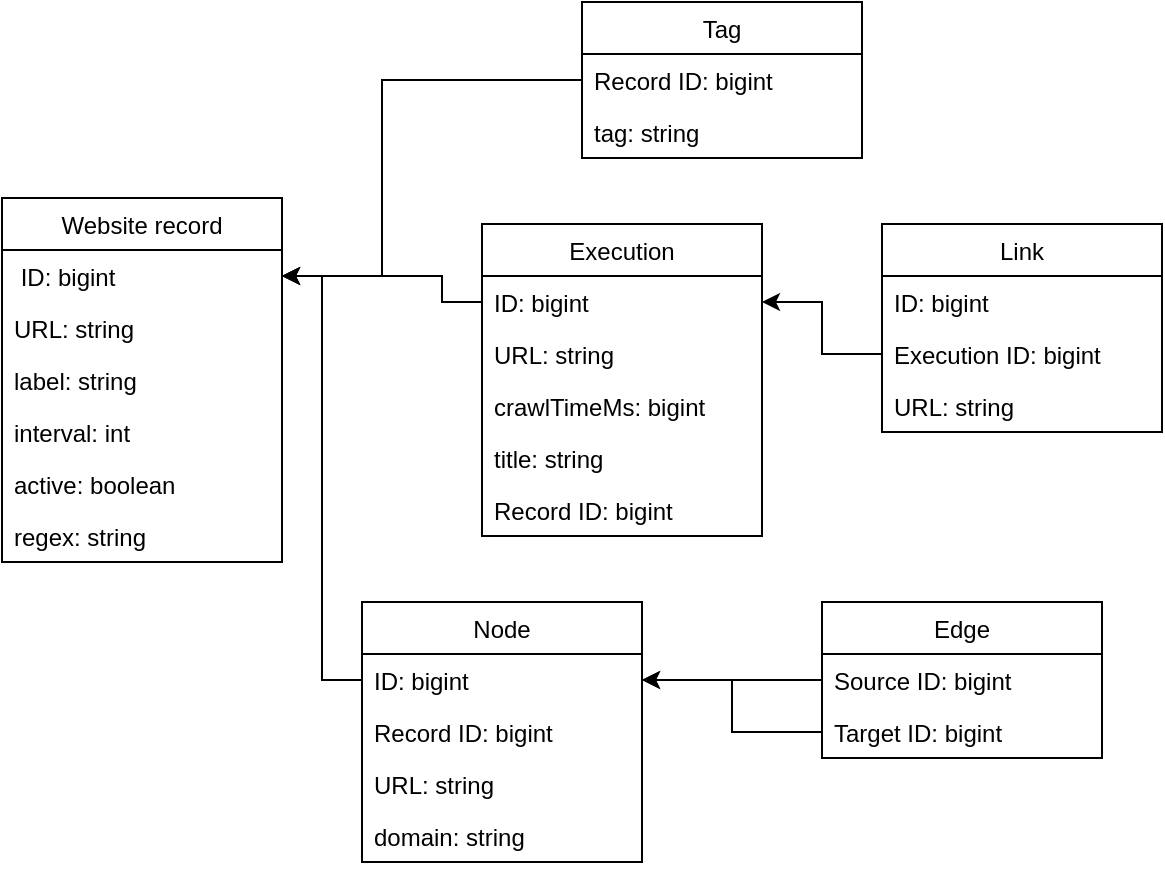 <mxfile version="17.4.4" type="google"><diagram id="Yvfa2zAL2_4brlJyj73U" name="Page-1"><mxGraphModel grid="1" page="1" gridSize="10" guides="1" tooltips="1" connect="1" arrows="1" fold="1" pageScale="1" pageWidth="850" pageHeight="1100" math="0" shadow="0"><root><mxCell id="0"/><mxCell id="1" parent="0"/><mxCell id="4R3SbPQYTb408F0dszC--1" value="Website record" style="swimlane;fontStyle=0;childLayout=stackLayout;horizontal=1;startSize=26;fillColor=none;horizontalStack=0;resizeParent=1;resizeParentMax=0;resizeLast=0;collapsible=1;marginBottom=0;" vertex="1" parent="1"><mxGeometry x="30" y="308" width="140" height="182" as="geometry"/></mxCell><mxCell id="4R3SbPQYTb408F0dszC--2" value=" ID: bigint" style="text;strokeColor=none;fillColor=none;align=left;verticalAlign=top;spacingLeft=4;spacingRight=4;overflow=hidden;rotatable=0;points=[[0,0.5],[1,0.5]];portConstraint=eastwest;" vertex="1" parent="4R3SbPQYTb408F0dszC--1"><mxGeometry y="26" width="140" height="26" as="geometry"/></mxCell><mxCell id="4R3SbPQYTb408F0dszC--3" value="URL: string" style="text;strokeColor=none;fillColor=none;align=left;verticalAlign=top;spacingLeft=4;spacingRight=4;overflow=hidden;rotatable=0;points=[[0,0.5],[1,0.5]];portConstraint=eastwest;" vertex="1" parent="4R3SbPQYTb408F0dszC--1"><mxGeometry y="52" width="140" height="26" as="geometry"/></mxCell><mxCell id="4R3SbPQYTb408F0dszC--5" value="label: string" style="text;strokeColor=none;fillColor=none;align=left;verticalAlign=top;spacingLeft=4;spacingRight=4;overflow=hidden;rotatable=0;points=[[0,0.5],[1,0.5]];portConstraint=eastwest;" vertex="1" parent="4R3SbPQYTb408F0dszC--1"><mxGeometry y="78" width="140" height="26" as="geometry"/></mxCell><mxCell id="4R3SbPQYTb408F0dszC--4" value="interval: int" style="text;strokeColor=none;fillColor=none;align=left;verticalAlign=top;spacingLeft=4;spacingRight=4;overflow=hidden;rotatable=0;points=[[0,0.5],[1,0.5]];portConstraint=eastwest;" vertex="1" parent="4R3SbPQYTb408F0dszC--1"><mxGeometry y="104" width="140" height="26" as="geometry"/></mxCell><mxCell id="4R3SbPQYTb408F0dszC--6" value="active: boolean" style="text;strokeColor=none;fillColor=none;align=left;verticalAlign=top;spacingLeft=4;spacingRight=4;overflow=hidden;rotatable=0;points=[[0,0.5],[1,0.5]];portConstraint=eastwest;" vertex="1" parent="4R3SbPQYTb408F0dszC--1"><mxGeometry y="130" width="140" height="26" as="geometry"/></mxCell><mxCell id="4R3SbPQYTb408F0dszC--7" value="regex: string" style="text;strokeColor=none;fillColor=none;align=left;verticalAlign=top;spacingLeft=4;spacingRight=4;overflow=hidden;rotatable=0;points=[[0,0.5],[1,0.5]];portConstraint=eastwest;" vertex="1" parent="4R3SbPQYTb408F0dszC--1"><mxGeometry y="156" width="140" height="26" as="geometry"/></mxCell><mxCell id="4R3SbPQYTb408F0dszC--8" value="Execution" style="swimlane;fontStyle=0;childLayout=stackLayout;horizontal=1;startSize=26;fillColor=none;horizontalStack=0;resizeParent=1;resizeParentMax=0;resizeLast=0;collapsible=1;marginBottom=0;" vertex="1" parent="1"><mxGeometry x="270" y="321" width="140" height="156" as="geometry"/></mxCell><mxCell id="4R3SbPQYTb408F0dszC--9" value="ID: bigint" style="text;strokeColor=none;fillColor=none;align=left;verticalAlign=top;spacingLeft=4;spacingRight=4;overflow=hidden;rotatable=0;points=[[0,0.5],[1,0.5]];portConstraint=eastwest;" vertex="1" parent="4R3SbPQYTb408F0dszC--8"><mxGeometry y="26" width="140" height="26" as="geometry"/></mxCell><mxCell id="4R3SbPQYTb408F0dszC--10" value="URL: string" style="text;strokeColor=none;fillColor=none;align=left;verticalAlign=top;spacingLeft=4;spacingRight=4;overflow=hidden;rotatable=0;points=[[0,0.5],[1,0.5]];portConstraint=eastwest;" vertex="1" parent="4R3SbPQYTb408F0dszC--8"><mxGeometry y="52" width="140" height="26" as="geometry"/></mxCell><mxCell id="4R3SbPQYTb408F0dszC--11" value="crawlTimeMs: bigint" style="text;strokeColor=none;fillColor=none;align=left;verticalAlign=top;spacingLeft=4;spacingRight=4;overflow=hidden;rotatable=0;points=[[0,0.5],[1,0.5]];portConstraint=eastwest;" vertex="1" parent="4R3SbPQYTb408F0dszC--8"><mxGeometry y="78" width="140" height="26" as="geometry"/></mxCell><mxCell id="4R3SbPQYTb408F0dszC--17" value="title: string" style="text;strokeColor=none;fillColor=none;align=left;verticalAlign=top;spacingLeft=4;spacingRight=4;overflow=hidden;rotatable=0;points=[[0,0.5],[1,0.5]];portConstraint=eastwest;" vertex="1" parent="4R3SbPQYTb408F0dszC--8"><mxGeometry y="104" width="140" height="26" as="geometry"/></mxCell><mxCell id="4R3SbPQYTb408F0dszC--18" value="Record ID: bigint" style="text;strokeColor=none;fillColor=none;align=left;verticalAlign=top;spacingLeft=4;spacingRight=4;overflow=hidden;rotatable=0;points=[[0,0.5],[1,0.5]];portConstraint=eastwest;" vertex="1" parent="4R3SbPQYTb408F0dszC--8"><mxGeometry y="130" width="140" height="26" as="geometry"/></mxCell><mxCell id="4R3SbPQYTb408F0dszC--12" value="Tag" style="swimlane;fontStyle=0;childLayout=stackLayout;horizontal=1;startSize=26;fillColor=none;horizontalStack=0;resizeParent=1;resizeParentMax=0;resizeLast=0;collapsible=1;marginBottom=0;" vertex="1" parent="1"><mxGeometry x="320" y="210" width="140" height="78" as="geometry"/></mxCell><mxCell id="4R3SbPQYTb408F0dszC--13" value="Record ID: bigint" style="text;strokeColor=none;fillColor=none;align=left;verticalAlign=top;spacingLeft=4;spacingRight=4;overflow=hidden;rotatable=0;points=[[0,0.5],[1,0.5]];portConstraint=eastwest;" vertex="1" parent="4R3SbPQYTb408F0dszC--12"><mxGeometry y="26" width="140" height="26" as="geometry"/></mxCell><mxCell id="4R3SbPQYTb408F0dszC--14" value="tag: string" style="text;strokeColor=none;fillColor=none;align=left;verticalAlign=top;spacingLeft=4;spacingRight=4;overflow=hidden;rotatable=0;points=[[0,0.5],[1,0.5]];portConstraint=eastwest;" vertex="1" parent="4R3SbPQYTb408F0dszC--12"><mxGeometry y="52" width="140" height="26" as="geometry"/></mxCell><mxCell id="4R3SbPQYTb408F0dszC--20" style="edgeStyle=orthogonalEdgeStyle;rounded=0;orthogonalLoop=1;jettySize=auto;html=1;exitX=0;exitY=0.5;exitDx=0;exitDy=0;entryX=1;entryY=0.5;entryDx=0;entryDy=0;" edge="1" parent="1" source="4R3SbPQYTb408F0dszC--18" target="4R3SbPQYTb408F0dszC--2"><mxGeometry relative="1" as="geometry"><Array as="points"><mxPoint x="270" y="360"/><mxPoint x="250" y="360"/><mxPoint x="250" y="347"/></Array></mxGeometry></mxCell><mxCell id="4R3SbPQYTb408F0dszC--21" value="Link" style="swimlane;fontStyle=0;childLayout=stackLayout;horizontal=1;startSize=26;fillColor=none;horizontalStack=0;resizeParent=1;resizeParentMax=0;resizeLast=0;collapsible=1;marginBottom=0;" vertex="1" parent="1"><mxGeometry x="470" y="321" width="140" height="104" as="geometry"/></mxCell><mxCell id="4R3SbPQYTb408F0dszC--22" value="ID: bigint" style="text;strokeColor=none;fillColor=none;align=left;verticalAlign=top;spacingLeft=4;spacingRight=4;overflow=hidden;rotatable=0;points=[[0,0.5],[1,0.5]];portConstraint=eastwest;" vertex="1" parent="4R3SbPQYTb408F0dszC--21"><mxGeometry y="26" width="140" height="26" as="geometry"/></mxCell><mxCell id="4R3SbPQYTb408F0dszC--23" value="Execution ID: bigint" style="text;strokeColor=none;fillColor=none;align=left;verticalAlign=top;spacingLeft=4;spacingRight=4;overflow=hidden;rotatable=0;points=[[0,0.5],[1,0.5]];portConstraint=eastwest;" vertex="1" parent="4R3SbPQYTb408F0dszC--21"><mxGeometry y="52" width="140" height="26" as="geometry"/></mxCell><mxCell id="4R3SbPQYTb408F0dszC--24" value="URL: string" style="text;strokeColor=none;fillColor=none;align=left;verticalAlign=top;spacingLeft=4;spacingRight=4;overflow=hidden;rotatable=0;points=[[0,0.5],[1,0.5]];portConstraint=eastwest;" vertex="1" parent="4R3SbPQYTb408F0dszC--21"><mxGeometry y="78" width="140" height="26" as="geometry"/></mxCell><mxCell id="4R3SbPQYTb408F0dszC--25" style="edgeStyle=orthogonalEdgeStyle;rounded=0;orthogonalLoop=1;jettySize=auto;html=1;exitX=0;exitY=0.5;exitDx=0;exitDy=0;entryX=1;entryY=0.5;entryDx=0;entryDy=0;" edge="1" parent="1" source="4R3SbPQYTb408F0dszC--23" target="4R3SbPQYTb408F0dszC--9"><mxGeometry relative="1" as="geometry"/></mxCell><mxCell id="4R3SbPQYTb408F0dszC--26" value="Node" style="swimlane;fontStyle=0;childLayout=stackLayout;horizontal=1;startSize=26;fillColor=none;horizontalStack=0;resizeParent=1;resizeParentMax=0;resizeLast=0;collapsible=1;marginBottom=0;" vertex="1" parent="1"><mxGeometry x="210" y="510" width="140" height="130" as="geometry"/></mxCell><mxCell id="4R3SbPQYTb408F0dszC--27" value="ID: bigint" style="text;strokeColor=none;fillColor=none;align=left;verticalAlign=top;spacingLeft=4;spacingRight=4;overflow=hidden;rotatable=0;points=[[0,0.5],[1,0.5]];portConstraint=eastwest;" vertex="1" parent="4R3SbPQYTb408F0dszC--26"><mxGeometry y="26" width="140" height="26" as="geometry"/></mxCell><mxCell id="4R3SbPQYTb408F0dszC--28" value="Record ID: bigint" style="text;strokeColor=none;fillColor=none;align=left;verticalAlign=top;spacingLeft=4;spacingRight=4;overflow=hidden;rotatable=0;points=[[0,0.5],[1,0.5]];portConstraint=eastwest;" vertex="1" parent="4R3SbPQYTb408F0dszC--26"><mxGeometry y="52" width="140" height="26" as="geometry"/></mxCell><mxCell id="4R3SbPQYTb408F0dszC--29" value="URL: string" style="text;strokeColor=none;fillColor=none;align=left;verticalAlign=top;spacingLeft=4;spacingRight=4;overflow=hidden;rotatable=0;points=[[0,0.5],[1,0.5]];portConstraint=eastwest;" vertex="1" parent="4R3SbPQYTb408F0dszC--26"><mxGeometry y="78" width="140" height="26" as="geometry"/></mxCell><mxCell id="4R3SbPQYTb408F0dszC--30" value="domain: string" style="text;strokeColor=none;fillColor=none;align=left;verticalAlign=top;spacingLeft=4;spacingRight=4;overflow=hidden;rotatable=0;points=[[0,0.5],[1,0.5]];portConstraint=eastwest;" vertex="1" parent="4R3SbPQYTb408F0dszC--26"><mxGeometry y="104" width="140" height="26" as="geometry"/></mxCell><mxCell id="4R3SbPQYTb408F0dszC--31" style="edgeStyle=orthogonalEdgeStyle;rounded=0;orthogonalLoop=1;jettySize=auto;html=1;exitX=0;exitY=0.5;exitDx=0;exitDy=0;entryX=1;entryY=0.5;entryDx=0;entryDy=0;" edge="1" parent="1" source="4R3SbPQYTb408F0dszC--27" target="4R3SbPQYTb408F0dszC--2"><mxGeometry relative="1" as="geometry"/></mxCell><mxCell id="4R3SbPQYTb408F0dszC--32" value="Edge" style="swimlane;fontStyle=0;childLayout=stackLayout;horizontal=1;startSize=26;fillColor=none;horizontalStack=0;resizeParent=1;resizeParentMax=0;resizeLast=0;collapsible=1;marginBottom=0;" vertex="1" parent="1"><mxGeometry x="440" y="510" width="140" height="78" as="geometry"/></mxCell><mxCell id="4R3SbPQYTb408F0dszC--33" value="Source ID: bigint" style="text;strokeColor=none;fillColor=none;align=left;verticalAlign=top;spacingLeft=4;spacingRight=4;overflow=hidden;rotatable=0;points=[[0,0.5],[1,0.5]];portConstraint=eastwest;" vertex="1" parent="4R3SbPQYTb408F0dszC--32"><mxGeometry y="26" width="140" height="26" as="geometry"/></mxCell><mxCell id="4R3SbPQYTb408F0dszC--34" value="Target ID: bigint" style="text;strokeColor=none;fillColor=none;align=left;verticalAlign=top;spacingLeft=4;spacingRight=4;overflow=hidden;rotatable=0;points=[[0,0.5],[1,0.5]];portConstraint=eastwest;" vertex="1" parent="4R3SbPQYTb408F0dszC--32"><mxGeometry y="52" width="140" height="26" as="geometry"/></mxCell><mxCell id="4R3SbPQYTb408F0dszC--36" style="edgeStyle=orthogonalEdgeStyle;rounded=0;orthogonalLoop=1;jettySize=auto;html=1;exitX=0;exitY=0.5;exitDx=0;exitDy=0;entryX=1;entryY=0.5;entryDx=0;entryDy=0;" edge="1" parent="1" source="4R3SbPQYTb408F0dszC--33" target="4R3SbPQYTb408F0dszC--27"><mxGeometry relative="1" as="geometry"/></mxCell><mxCell id="4R3SbPQYTb408F0dszC--37" style="edgeStyle=orthogonalEdgeStyle;rounded=0;orthogonalLoop=1;jettySize=auto;html=1;exitX=0;exitY=0.5;exitDx=0;exitDy=0;entryX=1;entryY=0.5;entryDx=0;entryDy=0;" edge="1" parent="1" source="4R3SbPQYTb408F0dszC--34" target="4R3SbPQYTb408F0dszC--27"><mxGeometry relative="1" as="geometry"><mxPoint x="380" y="400" as="targetPoint"/></mxGeometry></mxCell><mxCell id="4R3SbPQYTb408F0dszC--38" style="edgeStyle=orthogonalEdgeStyle;rounded=0;orthogonalLoop=1;jettySize=auto;html=1;exitX=0;exitY=0.5;exitDx=0;exitDy=0;entryX=1;entryY=0.5;entryDx=0;entryDy=0;" edge="1" parent="1" source="4R3SbPQYTb408F0dszC--13" target="4R3SbPQYTb408F0dszC--2"><mxGeometry relative="1" as="geometry"><Array as="points"><mxPoint x="220" y="249"/><mxPoint x="220" y="347"/></Array></mxGeometry></mxCell></root></mxGraphModel></diagram></mxfile>